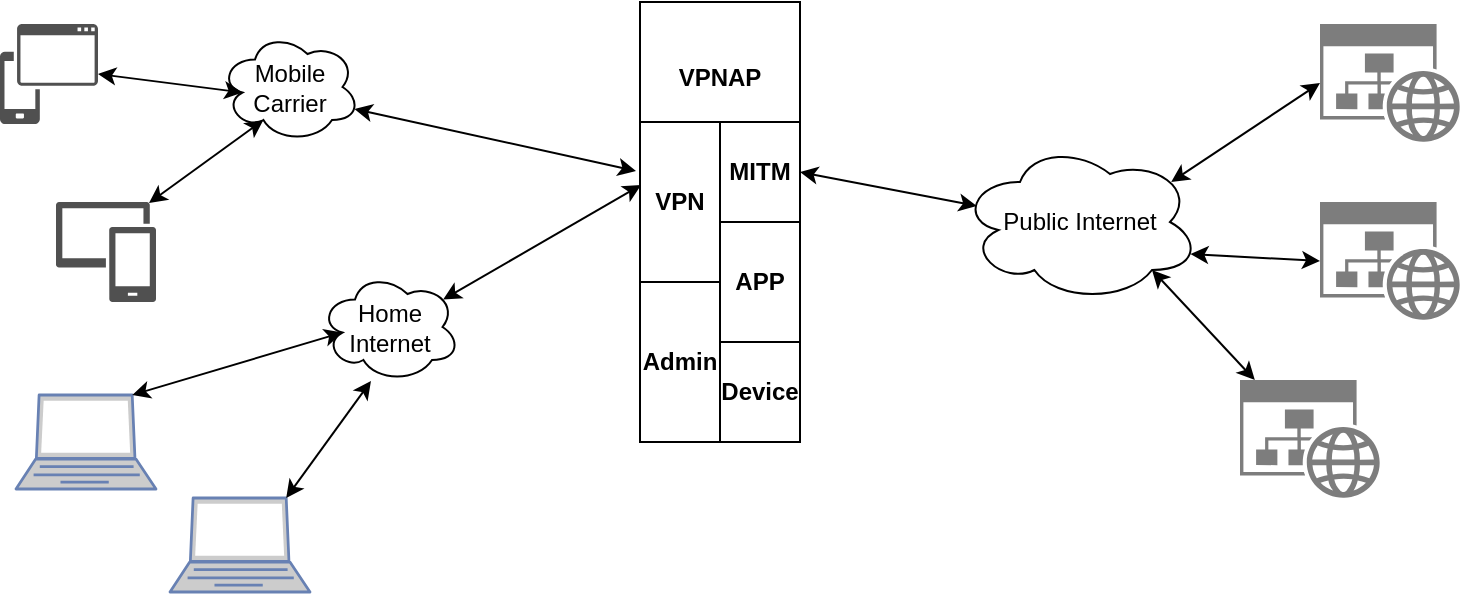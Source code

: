 <mxfile version="11.1.4" type="device"><diagram id="6odxY2t1C02ElS1UvlkR" name="Page-1"><mxGraphModel dx="1102" dy="647" grid="1" gridSize="10" guides="1" tooltips="1" connect="1" arrows="1" fold="1" page="1" pageScale="1" pageWidth="850" pageHeight="1100" math="0" shadow="0"><root><mxCell id="0"/><mxCell id="1" parent="0"/><mxCell id="P-8W9no_PdwNQn3QvXv8-1" value="&lt;b&gt;VPNAP&lt;/b&gt;&lt;br&gt;&lt;br&gt;&lt;br&gt;&lt;br&gt;&lt;br&gt;&lt;br&gt;&lt;br&gt;&lt;br&gt;&lt;br&gt;&lt;br&gt;&lt;br&gt;" style="rounded=0;whiteSpace=wrap;html=1;" vertex="1" parent="1"><mxGeometry x="400" y="50" width="80" height="220" as="geometry"/></mxCell><mxCell id="P-8W9no_PdwNQn3QvXv8-2" value="" style="pointerEvents=1;shadow=0;dashed=0;html=1;strokeColor=none;labelPosition=center;verticalLabelPosition=bottom;verticalAlign=top;align=center;shape=mxgraph.mscae.intune.device_os;fillColor=#505050;" vertex="1" parent="1"><mxGeometry x="80" y="61" width="49" height="50" as="geometry"/></mxCell><mxCell id="P-8W9no_PdwNQn3QvXv8-3" value="" style="pointerEvents=1;shadow=0;dashed=0;html=1;strokeColor=none;labelPosition=center;verticalLabelPosition=bottom;verticalAlign=top;align=center;shape=mxgraph.mscae.intune.device_group;fillColor=#505050;" vertex="1" parent="1"><mxGeometry x="108" y="150" width="50" height="50" as="geometry"/></mxCell><mxCell id="P-8W9no_PdwNQn3QvXv8-4" value="" style="fontColor=#0066CC;verticalAlign=top;verticalLabelPosition=bottom;labelPosition=center;align=center;html=1;outlineConnect=0;fillColor=#CCCCCC;strokeColor=#6881B3;gradientColor=none;gradientDirection=north;strokeWidth=2;shape=mxgraph.networks.laptop;" vertex="1" parent="1"><mxGeometry x="165" y="298" width="70" height="47" as="geometry"/></mxCell><mxCell id="P-8W9no_PdwNQn3QvXv8-5" value="" style="fontColor=#0066CC;verticalAlign=top;verticalLabelPosition=bottom;labelPosition=center;align=center;html=1;outlineConnect=0;fillColor=#CCCCCC;strokeColor=#6881B3;gradientColor=none;gradientDirection=north;strokeWidth=2;shape=mxgraph.networks.laptop;" vertex="1" parent="1"><mxGeometry x="88" y="246.5" width="70" height="47" as="geometry"/></mxCell><mxCell id="P-8W9no_PdwNQn3QvXv8-6" value="Mobile&lt;br&gt;Carrier" style="ellipse;shape=cloud;whiteSpace=wrap;html=1;" vertex="1" parent="1"><mxGeometry x="190" y="65" width="70" height="55" as="geometry"/></mxCell><mxCell id="P-8W9no_PdwNQn3QvXv8-7" value="Home Internet" style="ellipse;shape=cloud;whiteSpace=wrap;html=1;" vertex="1" parent="1"><mxGeometry x="240" y="185" width="70" height="55" as="geometry"/></mxCell><mxCell id="P-8W9no_PdwNQn3QvXv8-8" value="VPN" style="rounded=0;whiteSpace=wrap;html=1;fontStyle=1" vertex="1" parent="1"><mxGeometry x="400" y="110" width="40" height="80" as="geometry"/></mxCell><mxCell id="P-8W9no_PdwNQn3QvXv8-9" value="MITM" style="rounded=0;whiteSpace=wrap;html=1;fontStyle=1" vertex="1" parent="1"><mxGeometry x="440" y="110" width="40" height="50" as="geometry"/></mxCell><mxCell id="P-8W9no_PdwNQn3QvXv8-10" value="APP" style="rounded=0;whiteSpace=wrap;html=1;fontStyle=1" vertex="1" parent="1"><mxGeometry x="440" y="160" width="40" height="60" as="geometry"/></mxCell><mxCell id="P-8W9no_PdwNQn3QvXv8-11" value="Public Internet" style="ellipse;shape=cloud;whiteSpace=wrap;html=1;" vertex="1" parent="1"><mxGeometry x="560" y="120" width="120" height="80" as="geometry"/></mxCell><mxCell id="P-8W9no_PdwNQn3QvXv8-12" value="" style="pointerEvents=1;shadow=0;dashed=0;html=1;strokeColor=none;labelPosition=center;verticalLabelPosition=bottom;verticalAlign=top;align=center;shape=mxgraph.mscae.enterprise.website_generic;fillColor=#7D7D7D;" vertex="1" parent="1"><mxGeometry x="740" y="61" width="70" height="59" as="geometry"/></mxCell><mxCell id="P-8W9no_PdwNQn3QvXv8-13" value="" style="pointerEvents=1;shadow=0;dashed=0;html=1;strokeColor=none;labelPosition=center;verticalLabelPosition=bottom;verticalAlign=top;align=center;shape=mxgraph.mscae.enterprise.website_generic;fillColor=#7D7D7D;" vertex="1" parent="1"><mxGeometry x="740" y="150" width="70" height="59" as="geometry"/></mxCell><mxCell id="P-8W9no_PdwNQn3QvXv8-14" value="" style="pointerEvents=1;shadow=0;dashed=0;html=1;strokeColor=none;labelPosition=center;verticalLabelPosition=bottom;verticalAlign=top;align=center;shape=mxgraph.mscae.enterprise.website_generic;fillColor=#7D7D7D;" vertex="1" parent="1"><mxGeometry x="700" y="239" width="70" height="59" as="geometry"/></mxCell><mxCell id="P-8W9no_PdwNQn3QvXv8-15" value="" style="endArrow=classic;html=1;startArrow=classic;startFill=1;exitX=1;exitY=0.5;exitDx=0;exitDy=0;exitPerimeter=0;entryX=0.16;entryY=0.55;entryDx=0;entryDy=0;entryPerimeter=0;" edge="1" parent="1" source="P-8W9no_PdwNQn3QvXv8-2" target="P-8W9no_PdwNQn3QvXv8-6"><mxGeometry width="50" height="50" relative="1" as="geometry"><mxPoint x="140" y="100" as="sourcePoint"/><mxPoint x="190" y="50" as="targetPoint"/></mxGeometry></mxCell><mxCell id="P-8W9no_PdwNQn3QvXv8-16" value="" style="endArrow=classic;html=1;startArrow=classic;startFill=1;exitX=0.93;exitY=0.01;exitDx=0;exitDy=0;exitPerimeter=0;entryX=0.31;entryY=0.8;entryDx=0;entryDy=0;entryPerimeter=0;" edge="1" parent="1" source="P-8W9no_PdwNQn3QvXv8-3" target="P-8W9no_PdwNQn3QvXv8-6"><mxGeometry width="50" height="50" relative="1" as="geometry"><mxPoint x="132.51" y="115.5" as="sourcePoint"/><mxPoint x="211.2" y="105.25" as="targetPoint"/></mxGeometry></mxCell><mxCell id="P-8W9no_PdwNQn3QvXv8-17" value="" style="endArrow=classic;html=1;startArrow=classic;startFill=1;exitX=0.83;exitY=0;exitDx=0;exitDy=0;exitPerimeter=0;entryX=0.16;entryY=0.55;entryDx=0;entryDy=0;entryPerimeter=0;" edge="1" parent="1" source="P-8W9no_PdwNQn3QvXv8-5" target="P-8W9no_PdwNQn3QvXv8-7"><mxGeometry width="50" height="50" relative="1" as="geometry"><mxPoint x="196.5" y="173.5" as="sourcePoint"/><mxPoint x="221.7" y="119" as="targetPoint"/></mxGeometry></mxCell><mxCell id="P-8W9no_PdwNQn3QvXv8-18" value="" style="endArrow=classic;html=1;startArrow=classic;startFill=1;exitX=0.83;exitY=0;exitDx=0;exitDy=0;exitPerimeter=0;entryX=0.364;entryY=0.991;entryDx=0;entryDy=0;entryPerimeter=0;" edge="1" parent="1" source="P-8W9no_PdwNQn3QvXv8-4" target="P-8W9no_PdwNQn3QvXv8-7"><mxGeometry width="50" height="50" relative="1" as="geometry"><mxPoint x="156.1" y="256.5" as="sourcePoint"/><mxPoint x="261.2" y="225.25" as="targetPoint"/></mxGeometry></mxCell><mxCell id="P-8W9no_PdwNQn3QvXv8-19" value="" style="endArrow=classic;html=1;startArrow=classic;startFill=1;exitX=0.88;exitY=0.25;exitDx=0;exitDy=0;exitPerimeter=0;entryX=0.013;entryY=0.394;entryDx=0;entryDy=0;entryPerimeter=0;" edge="1" parent="1" source="P-8W9no_PdwNQn3QvXv8-7" target="P-8W9no_PdwNQn3QvXv8-8"><mxGeometry width="50" height="50" relative="1" as="geometry"><mxPoint x="156.1" y="256.5" as="sourcePoint"/><mxPoint x="261.2" y="225.25" as="targetPoint"/></mxGeometry></mxCell><mxCell id="P-8W9no_PdwNQn3QvXv8-20" value="" style="endArrow=classic;html=1;startArrow=classic;startFill=1;exitX=0.96;exitY=0.7;exitDx=0;exitDy=0;exitPerimeter=0;entryX=-0.05;entryY=0.306;entryDx=0;entryDy=0;entryPerimeter=0;" edge="1" parent="1" source="P-8W9no_PdwNQn3QvXv8-6" target="P-8W9no_PdwNQn3QvXv8-8"><mxGeometry width="50" height="50" relative="1" as="geometry"><mxPoint x="311.6" y="208.75" as="sourcePoint"/><mxPoint x="410.52" y="183.04" as="targetPoint"/></mxGeometry></mxCell><mxCell id="P-8W9no_PdwNQn3QvXv8-21" value="" style="endArrow=classic;html=1;startArrow=classic;startFill=1;exitX=0.88;exitY=0.25;exitDx=0;exitDy=0;exitPerimeter=0;entryX=0;entryY=0.5;entryDx=0;entryDy=0;entryPerimeter=0;" edge="1" parent="1" source="P-8W9no_PdwNQn3QvXv8-11" target="P-8W9no_PdwNQn3QvXv8-12"><mxGeometry width="50" height="50" relative="1" as="geometry"><mxPoint x="267.2" y="113.5" as="sourcePoint"/><mxPoint x="408" y="168.96" as="targetPoint"/></mxGeometry></mxCell><mxCell id="P-8W9no_PdwNQn3QvXv8-22" value="" style="endArrow=classic;html=1;startArrow=classic;startFill=1;exitX=0.96;exitY=0.7;exitDx=0;exitDy=0;exitPerimeter=0;entryX=0;entryY=0.5;entryDx=0;entryDy=0;entryPerimeter=0;" edge="1" parent="1" source="P-8W9no_PdwNQn3QvXv8-11" target="P-8W9no_PdwNQn3QvXv8-13"><mxGeometry width="50" height="50" relative="1" as="geometry"><mxPoint x="675.6" y="150" as="sourcePoint"/><mxPoint x="750" y="100.5" as="targetPoint"/></mxGeometry></mxCell><mxCell id="P-8W9no_PdwNQn3QvXv8-23" value="" style="endArrow=classic;html=1;startArrow=classic;startFill=1;exitX=0.8;exitY=0.8;exitDx=0;exitDy=0;exitPerimeter=0;" edge="1" parent="1" source="P-8W9no_PdwNQn3QvXv8-11" target="P-8W9no_PdwNQn3QvXv8-14"><mxGeometry width="50" height="50" relative="1" as="geometry"><mxPoint x="685.2" y="186" as="sourcePoint"/><mxPoint x="750" y="189.5" as="targetPoint"/></mxGeometry></mxCell><mxCell id="P-8W9no_PdwNQn3QvXv8-24" value="" style="endArrow=classic;html=1;startArrow=classic;startFill=1;exitX=1;exitY=0.5;exitDx=0;exitDy=0;entryX=0.07;entryY=0.4;entryDx=0;entryDy=0;entryPerimeter=0;" edge="1" parent="1" source="P-8W9no_PdwNQn3QvXv8-9" target="P-8W9no_PdwNQn3QvXv8-11"><mxGeometry width="50" height="50" relative="1" as="geometry"><mxPoint x="666" y="194" as="sourcePoint"/><mxPoint x="717.42" y="249" as="targetPoint"/></mxGeometry></mxCell><mxCell id="P-8W9no_PdwNQn3QvXv8-25" value="Device" style="rounded=0;whiteSpace=wrap;html=1;fontStyle=1" vertex="1" parent="1"><mxGeometry x="440" y="220" width="40" height="50" as="geometry"/></mxCell><mxCell id="P-8W9no_PdwNQn3QvXv8-26" value="Admin" style="rounded=0;whiteSpace=wrap;html=1;fontStyle=1" vertex="1" parent="1"><mxGeometry x="400" y="190" width="40" height="80" as="geometry"/></mxCell></root></mxGraphModel></diagram></mxfile>